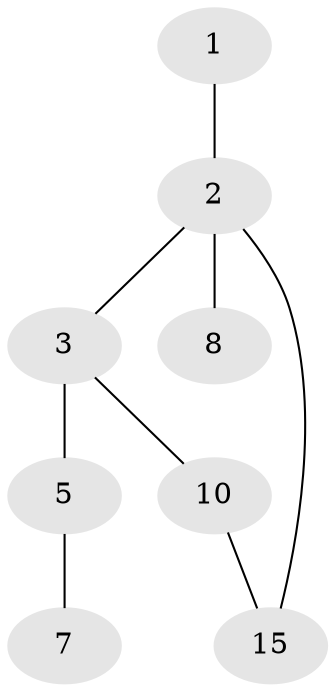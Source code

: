 // Generated by graph-tools (version 1.1) at 2025/46/02/15/25 05:46:28]
// undirected, 8 vertices, 8 edges
graph export_dot {
graph [start="1"]
  node [color=gray90,style=filled];
  1 [super="+6+17"];
  2 [super="+4+13"];
  3 [super="+18+19"];
  5 [super="+4+11+12+14"];
  7 [super="+11+17"];
  8 [super="+9+16"];
  10 [super="+12"];
  15 [super="+9"];
  1 -- 2;
  2 -- 3;
  2 -- 8;
  2 -- 15;
  3 -- 10;
  3 -- 5;
  5 -- 7;
  10 -- 15;
}
